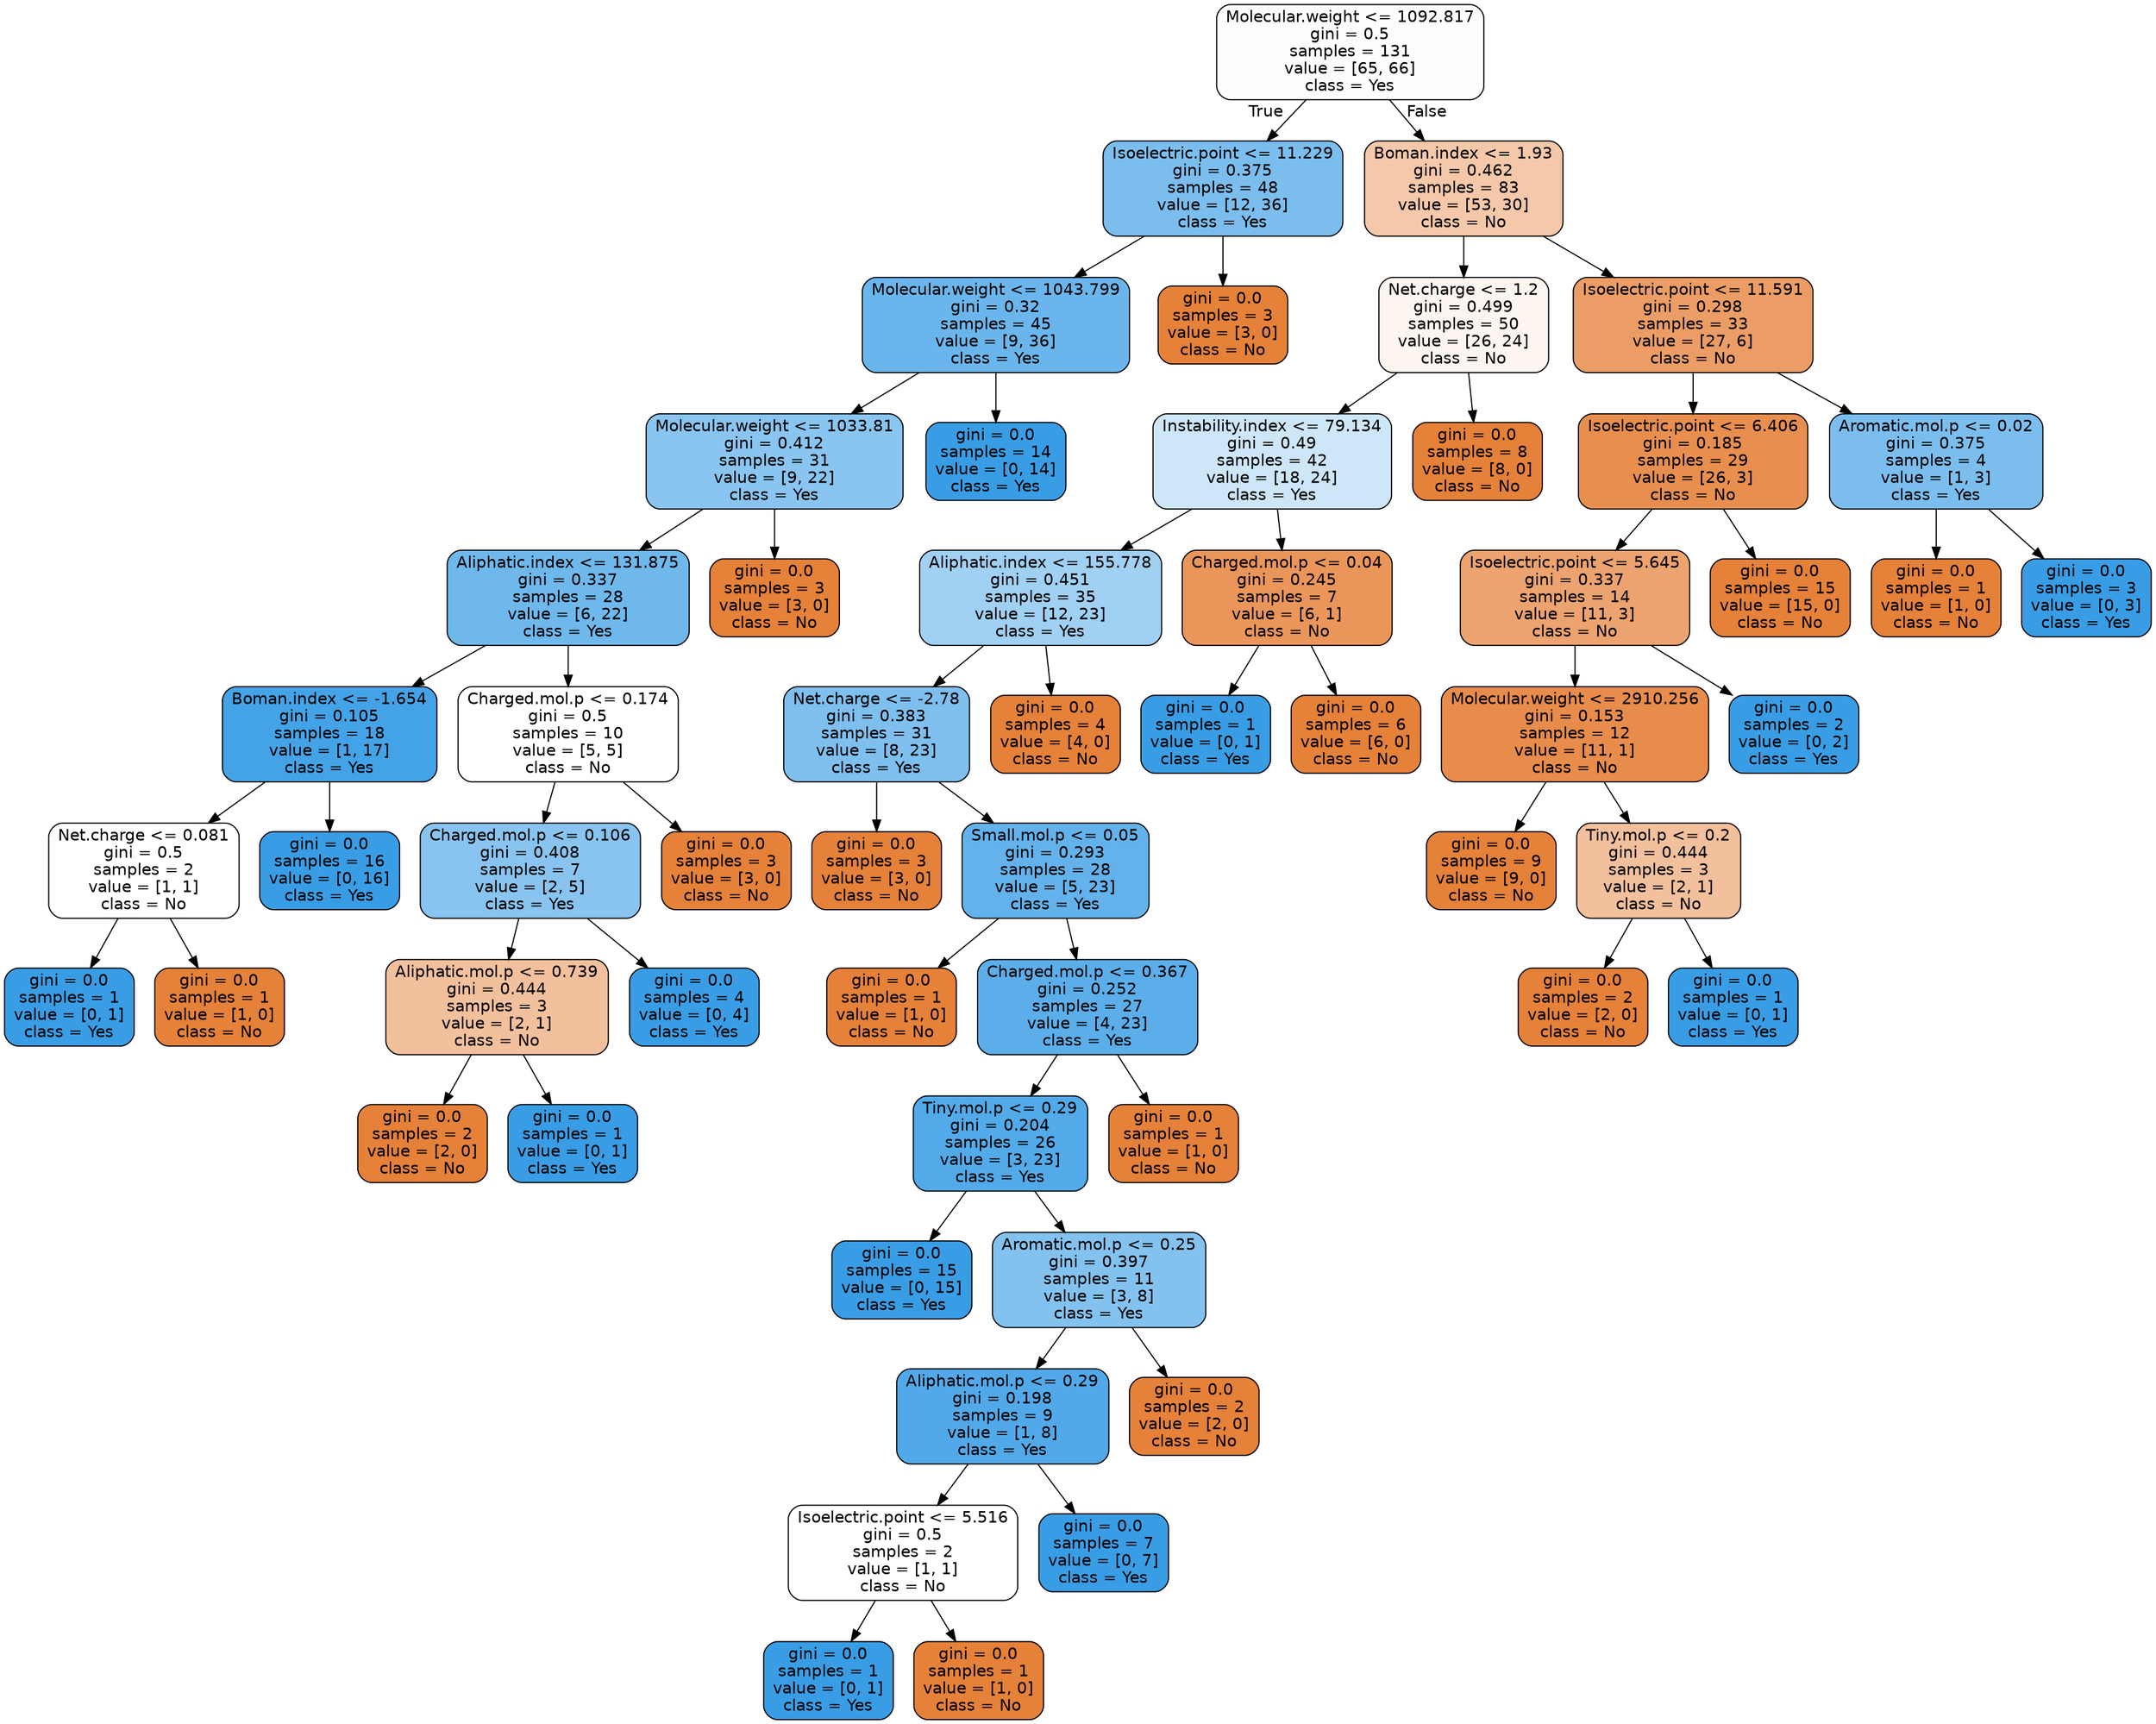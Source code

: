 digraph Tree {
node [shape=box, style="filled, rounded", color="black", fontname=helvetica] ;
edge [fontname=helvetica] ;
0 [label="Molecular.weight <= 1092.817\ngini = 0.5\nsamples = 131\nvalue = [65, 66]\nclass = Yes", fillcolor="#399de504"] ;
1 [label="Isoelectric.point <= 11.229\ngini = 0.375\nsamples = 48\nvalue = [12, 36]\nclass = Yes", fillcolor="#399de5aa"] ;
0 -> 1 [labeldistance=2.5, labelangle=45, headlabel="True"] ;
2 [label="Molecular.weight <= 1043.799\ngini = 0.32\nsamples = 45\nvalue = [9, 36]\nclass = Yes", fillcolor="#399de5bf"] ;
1 -> 2 ;
3 [label="Molecular.weight <= 1033.81\ngini = 0.412\nsamples = 31\nvalue = [9, 22]\nclass = Yes", fillcolor="#399de597"] ;
2 -> 3 ;
4 [label="Aliphatic.index <= 131.875\ngini = 0.337\nsamples = 28\nvalue = [6, 22]\nclass = Yes", fillcolor="#399de5b9"] ;
3 -> 4 ;
5 [label="Boman.index <= -1.654\ngini = 0.105\nsamples = 18\nvalue = [1, 17]\nclass = Yes", fillcolor="#399de5f0"] ;
4 -> 5 ;
6 [label="Net.charge <= 0.081\ngini = 0.5\nsamples = 2\nvalue = [1, 1]\nclass = No", fillcolor="#e5813900"] ;
5 -> 6 ;
7 [label="gini = 0.0\nsamples = 1\nvalue = [0, 1]\nclass = Yes", fillcolor="#399de5ff"] ;
6 -> 7 ;
8 [label="gini = 0.0\nsamples = 1\nvalue = [1, 0]\nclass = No", fillcolor="#e58139ff"] ;
6 -> 8 ;
9 [label="gini = 0.0\nsamples = 16\nvalue = [0, 16]\nclass = Yes", fillcolor="#399de5ff"] ;
5 -> 9 ;
10 [label="Charged.mol.p <= 0.174\ngini = 0.5\nsamples = 10\nvalue = [5, 5]\nclass = No", fillcolor="#e5813900"] ;
4 -> 10 ;
11 [label="Charged.mol.p <= 0.106\ngini = 0.408\nsamples = 7\nvalue = [2, 5]\nclass = Yes", fillcolor="#399de599"] ;
10 -> 11 ;
12 [label="Aliphatic.mol.p <= 0.739\ngini = 0.444\nsamples = 3\nvalue = [2, 1]\nclass = No", fillcolor="#e581397f"] ;
11 -> 12 ;
13 [label="gini = 0.0\nsamples = 2\nvalue = [2, 0]\nclass = No", fillcolor="#e58139ff"] ;
12 -> 13 ;
14 [label="gini = 0.0\nsamples = 1\nvalue = [0, 1]\nclass = Yes", fillcolor="#399de5ff"] ;
12 -> 14 ;
15 [label="gini = 0.0\nsamples = 4\nvalue = [0, 4]\nclass = Yes", fillcolor="#399de5ff"] ;
11 -> 15 ;
16 [label="gini = 0.0\nsamples = 3\nvalue = [3, 0]\nclass = No", fillcolor="#e58139ff"] ;
10 -> 16 ;
17 [label="gini = 0.0\nsamples = 3\nvalue = [3, 0]\nclass = No", fillcolor="#e58139ff"] ;
3 -> 17 ;
18 [label="gini = 0.0\nsamples = 14\nvalue = [0, 14]\nclass = Yes", fillcolor="#399de5ff"] ;
2 -> 18 ;
19 [label="gini = 0.0\nsamples = 3\nvalue = [3, 0]\nclass = No", fillcolor="#e58139ff"] ;
1 -> 19 ;
20 [label="Boman.index <= 1.93\ngini = 0.462\nsamples = 83\nvalue = [53, 30]\nclass = No", fillcolor="#e581396f"] ;
0 -> 20 [labeldistance=2.5, labelangle=-45, headlabel="False"] ;
21 [label="Net.charge <= 1.2\ngini = 0.499\nsamples = 50\nvalue = [26, 24]\nclass = No", fillcolor="#e5813914"] ;
20 -> 21 ;
22 [label="Instability.index <= 79.134\ngini = 0.49\nsamples = 42\nvalue = [18, 24]\nclass = Yes", fillcolor="#399de540"] ;
21 -> 22 ;
23 [label="Aliphatic.index <= 155.778\ngini = 0.451\nsamples = 35\nvalue = [12, 23]\nclass = Yes", fillcolor="#399de57a"] ;
22 -> 23 ;
24 [label="Net.charge <= -2.78\ngini = 0.383\nsamples = 31\nvalue = [8, 23]\nclass = Yes", fillcolor="#399de5a6"] ;
23 -> 24 ;
25 [label="gini = 0.0\nsamples = 3\nvalue = [3, 0]\nclass = No", fillcolor="#e58139ff"] ;
24 -> 25 ;
26 [label="Small.mol.p <= 0.05\ngini = 0.293\nsamples = 28\nvalue = [5, 23]\nclass = Yes", fillcolor="#399de5c8"] ;
24 -> 26 ;
27 [label="gini = 0.0\nsamples = 1\nvalue = [1, 0]\nclass = No", fillcolor="#e58139ff"] ;
26 -> 27 ;
28 [label="Charged.mol.p <= 0.367\ngini = 0.252\nsamples = 27\nvalue = [4, 23]\nclass = Yes", fillcolor="#399de5d3"] ;
26 -> 28 ;
29 [label="Tiny.mol.p <= 0.29\ngini = 0.204\nsamples = 26\nvalue = [3, 23]\nclass = Yes", fillcolor="#399de5de"] ;
28 -> 29 ;
30 [label="gini = 0.0\nsamples = 15\nvalue = [0, 15]\nclass = Yes", fillcolor="#399de5ff"] ;
29 -> 30 ;
31 [label="Aromatic.mol.p <= 0.25\ngini = 0.397\nsamples = 11\nvalue = [3, 8]\nclass = Yes", fillcolor="#399de59f"] ;
29 -> 31 ;
32 [label="Aliphatic.mol.p <= 0.29\ngini = 0.198\nsamples = 9\nvalue = [1, 8]\nclass = Yes", fillcolor="#399de5df"] ;
31 -> 32 ;
33 [label="Isoelectric.point <= 5.516\ngini = 0.5\nsamples = 2\nvalue = [1, 1]\nclass = No", fillcolor="#e5813900"] ;
32 -> 33 ;
34 [label="gini = 0.0\nsamples = 1\nvalue = [0, 1]\nclass = Yes", fillcolor="#399de5ff"] ;
33 -> 34 ;
35 [label="gini = 0.0\nsamples = 1\nvalue = [1, 0]\nclass = No", fillcolor="#e58139ff"] ;
33 -> 35 ;
36 [label="gini = 0.0\nsamples = 7\nvalue = [0, 7]\nclass = Yes", fillcolor="#399de5ff"] ;
32 -> 36 ;
37 [label="gini = 0.0\nsamples = 2\nvalue = [2, 0]\nclass = No", fillcolor="#e58139ff"] ;
31 -> 37 ;
38 [label="gini = 0.0\nsamples = 1\nvalue = [1, 0]\nclass = No", fillcolor="#e58139ff"] ;
28 -> 38 ;
39 [label="gini = 0.0\nsamples = 4\nvalue = [4, 0]\nclass = No", fillcolor="#e58139ff"] ;
23 -> 39 ;
40 [label="Charged.mol.p <= 0.04\ngini = 0.245\nsamples = 7\nvalue = [6, 1]\nclass = No", fillcolor="#e58139d4"] ;
22 -> 40 ;
41 [label="gini = 0.0\nsamples = 1\nvalue = [0, 1]\nclass = Yes", fillcolor="#399de5ff"] ;
40 -> 41 ;
42 [label="gini = 0.0\nsamples = 6\nvalue = [6, 0]\nclass = No", fillcolor="#e58139ff"] ;
40 -> 42 ;
43 [label="gini = 0.0\nsamples = 8\nvalue = [8, 0]\nclass = No", fillcolor="#e58139ff"] ;
21 -> 43 ;
44 [label="Isoelectric.point <= 11.591\ngini = 0.298\nsamples = 33\nvalue = [27, 6]\nclass = No", fillcolor="#e58139c6"] ;
20 -> 44 ;
45 [label="Isoelectric.point <= 6.406\ngini = 0.185\nsamples = 29\nvalue = [26, 3]\nclass = No", fillcolor="#e58139e2"] ;
44 -> 45 ;
46 [label="Isoelectric.point <= 5.645\ngini = 0.337\nsamples = 14\nvalue = [11, 3]\nclass = No", fillcolor="#e58139b9"] ;
45 -> 46 ;
47 [label="Molecular.weight <= 2910.256\ngini = 0.153\nsamples = 12\nvalue = [11, 1]\nclass = No", fillcolor="#e58139e8"] ;
46 -> 47 ;
48 [label="gini = 0.0\nsamples = 9\nvalue = [9, 0]\nclass = No", fillcolor="#e58139ff"] ;
47 -> 48 ;
49 [label="Tiny.mol.p <= 0.2\ngini = 0.444\nsamples = 3\nvalue = [2, 1]\nclass = No", fillcolor="#e581397f"] ;
47 -> 49 ;
50 [label="gini = 0.0\nsamples = 2\nvalue = [2, 0]\nclass = No", fillcolor="#e58139ff"] ;
49 -> 50 ;
51 [label="gini = 0.0\nsamples = 1\nvalue = [0, 1]\nclass = Yes", fillcolor="#399de5ff"] ;
49 -> 51 ;
52 [label="gini = 0.0\nsamples = 2\nvalue = [0, 2]\nclass = Yes", fillcolor="#399de5ff"] ;
46 -> 52 ;
53 [label="gini = 0.0\nsamples = 15\nvalue = [15, 0]\nclass = No", fillcolor="#e58139ff"] ;
45 -> 53 ;
54 [label="Aromatic.mol.p <= 0.02\ngini = 0.375\nsamples = 4\nvalue = [1, 3]\nclass = Yes", fillcolor="#399de5aa"] ;
44 -> 54 ;
55 [label="gini = 0.0\nsamples = 1\nvalue = [1, 0]\nclass = No", fillcolor="#e58139ff"] ;
54 -> 55 ;
56 [label="gini = 0.0\nsamples = 3\nvalue = [0, 3]\nclass = Yes", fillcolor="#399de5ff"] ;
54 -> 56 ;
}